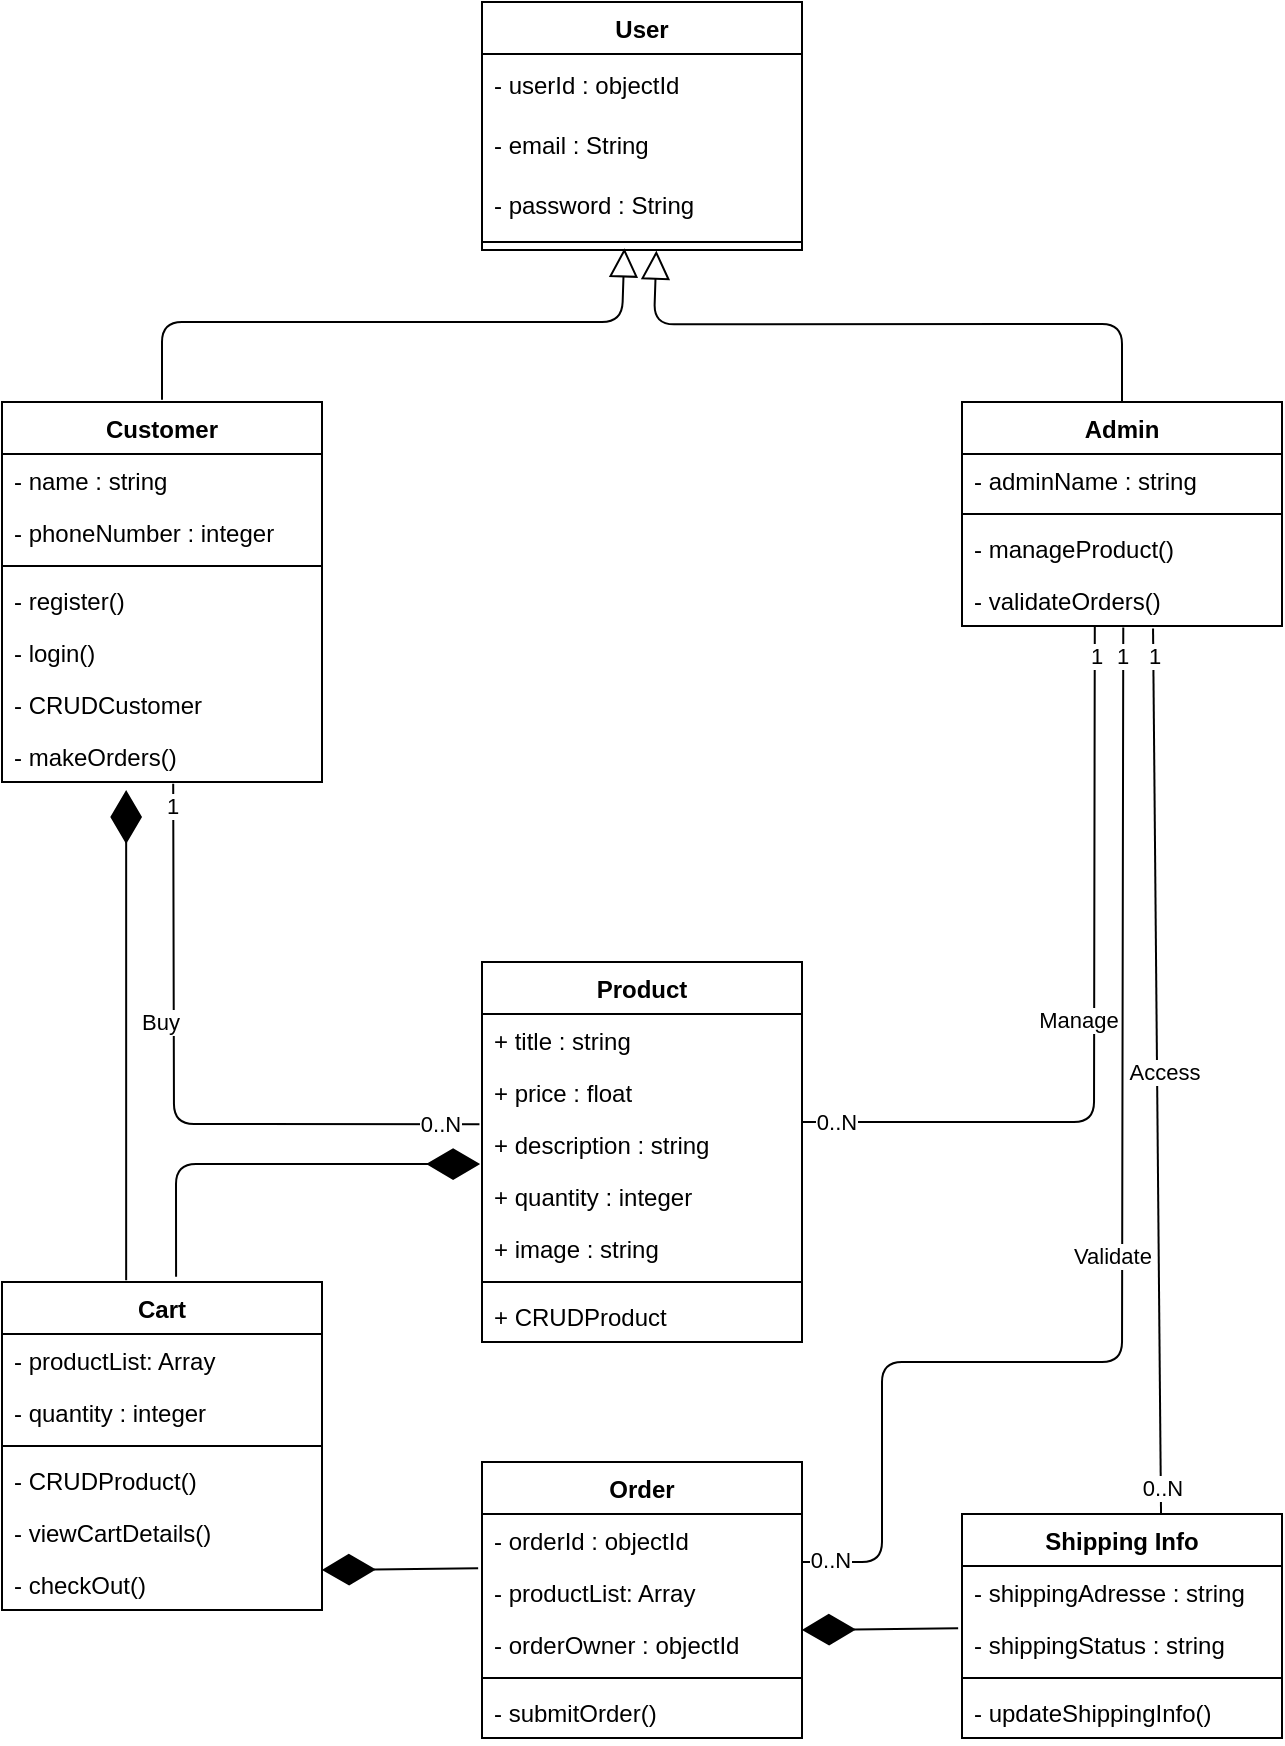 <mxfile>
    <diagram id="tCnXhqCqt-z6xujItgWQ" name="Page-1">
        <mxGraphModel dx="858" dy="628" grid="1" gridSize="10" guides="1" tooltips="1" connect="1" arrows="1" fold="1" page="1" pageScale="1" pageWidth="827" pageHeight="1169" math="0" shadow="0">
            <root>
                <mxCell id="0"/>
                <mxCell id="1" parent="0"/>
                <mxCell id="18" value="User" style="swimlane;fontStyle=1;align=center;verticalAlign=top;childLayout=stackLayout;horizontal=1;startSize=26;horizontalStack=0;resizeParent=1;resizeParentMax=0;resizeLast=0;collapsible=1;marginBottom=0;" parent="1" vertex="1">
                    <mxGeometry x="320" y="40" width="160" height="124" as="geometry"/>
                </mxCell>
                <mxCell id="15" value="- userId : objectId" style="text;strokeColor=none;fillColor=none;align=left;verticalAlign=middle;spacingLeft=4;spacingRight=4;overflow=hidden;points=[[0,0.5],[1,0.5]];portConstraint=eastwest;rotatable=0;" parent="18" vertex="1">
                    <mxGeometry y="26" width="160" height="30" as="geometry"/>
                </mxCell>
                <mxCell id="16" value="- email : String" style="text;strokeColor=none;fillColor=none;align=left;verticalAlign=middle;spacingLeft=4;spacingRight=4;overflow=hidden;points=[[0,0.5],[1,0.5]];portConstraint=eastwest;rotatable=0;" parent="18" vertex="1">
                    <mxGeometry y="56" width="160" height="30" as="geometry"/>
                </mxCell>
                <mxCell id="17" value="- password : String" style="text;strokeColor=none;fillColor=none;align=left;verticalAlign=middle;spacingLeft=4;spacingRight=4;overflow=hidden;points=[[0,0.5],[1,0.5]];portConstraint=eastwest;rotatable=0;" parent="18" vertex="1">
                    <mxGeometry y="86" width="160" height="30" as="geometry"/>
                </mxCell>
                <mxCell id="20" value="" style="line;strokeWidth=1;fillColor=none;align=left;verticalAlign=middle;spacingTop=-1;spacingLeft=3;spacingRight=3;rotatable=0;labelPosition=right;points=[];portConstraint=eastwest;" parent="18" vertex="1">
                    <mxGeometry y="116" width="160" height="8" as="geometry"/>
                </mxCell>
                <mxCell id="22" value="Customer" style="swimlane;fontStyle=1;align=center;verticalAlign=top;childLayout=stackLayout;horizontal=1;startSize=26;horizontalStack=0;resizeParent=1;resizeParentMax=0;resizeLast=0;collapsible=1;marginBottom=0;" parent="1" vertex="1">
                    <mxGeometry x="80" y="240" width="160" height="190" as="geometry"/>
                </mxCell>
                <mxCell id="23" value="- name : string" style="text;strokeColor=none;fillColor=none;align=left;verticalAlign=top;spacingLeft=4;spacingRight=4;overflow=hidden;rotatable=0;points=[[0,0.5],[1,0.5]];portConstraint=eastwest;" parent="22" vertex="1">
                    <mxGeometry y="26" width="160" height="26" as="geometry"/>
                </mxCell>
                <mxCell id="108" value="- phoneNumber : integer" style="text;strokeColor=none;fillColor=none;align=left;verticalAlign=top;spacingLeft=4;spacingRight=4;overflow=hidden;rotatable=0;points=[[0,0.5],[1,0.5]];portConstraint=eastwest;" parent="22" vertex="1">
                    <mxGeometry y="52" width="160" height="26" as="geometry"/>
                </mxCell>
                <mxCell id="24" value="" style="line;strokeWidth=1;fillColor=none;align=left;verticalAlign=middle;spacingTop=-1;spacingLeft=3;spacingRight=3;rotatable=0;labelPosition=right;points=[];portConstraint=eastwest;" parent="22" vertex="1">
                    <mxGeometry y="78" width="160" height="8" as="geometry"/>
                </mxCell>
                <mxCell id="25" value="- register()" style="text;strokeColor=none;fillColor=none;align=left;verticalAlign=top;spacingLeft=4;spacingRight=4;overflow=hidden;rotatable=0;points=[[0,0.5],[1,0.5]];portConstraint=eastwest;" parent="22" vertex="1">
                    <mxGeometry y="86" width="160" height="26" as="geometry"/>
                </mxCell>
                <mxCell id="109" value="- login()" style="text;strokeColor=none;fillColor=none;align=left;verticalAlign=top;spacingLeft=4;spacingRight=4;overflow=hidden;rotatable=0;points=[[0,0.5],[1,0.5]];portConstraint=eastwest;" parent="22" vertex="1">
                    <mxGeometry y="112" width="160" height="26" as="geometry"/>
                </mxCell>
                <mxCell id="110" value="- CRUDCustomer" style="text;strokeColor=none;fillColor=none;align=left;verticalAlign=top;spacingLeft=4;spacingRight=4;overflow=hidden;rotatable=0;points=[[0,0.5],[1,0.5]];portConstraint=eastwest;" parent="22" vertex="1">
                    <mxGeometry y="138" width="160" height="26" as="geometry"/>
                </mxCell>
                <mxCell id="112" value="- makeOrders()" style="text;strokeColor=none;fillColor=none;align=left;verticalAlign=top;spacingLeft=4;spacingRight=4;overflow=hidden;rotatable=0;points=[[0,0.5],[1,0.5]];portConstraint=eastwest;" parent="22" vertex="1">
                    <mxGeometry y="164" width="160" height="26" as="geometry"/>
                </mxCell>
                <mxCell id="104" value="Admin" style="swimlane;fontStyle=1;align=center;verticalAlign=top;childLayout=stackLayout;horizontal=1;startSize=26;horizontalStack=0;resizeParent=1;resizeParentMax=0;resizeLast=0;collapsible=1;marginBottom=0;" parent="1" vertex="1">
                    <mxGeometry x="560" y="240" width="160" height="112" as="geometry"/>
                </mxCell>
                <mxCell id="105" value="- adminName : string" style="text;strokeColor=none;fillColor=none;align=left;verticalAlign=top;spacingLeft=4;spacingRight=4;overflow=hidden;rotatable=0;points=[[0,0.5],[1,0.5]];portConstraint=eastwest;" parent="104" vertex="1">
                    <mxGeometry y="26" width="160" height="26" as="geometry"/>
                </mxCell>
                <mxCell id="106" value="" style="line;strokeWidth=1;fillColor=none;align=left;verticalAlign=middle;spacingTop=-1;spacingLeft=3;spacingRight=3;rotatable=0;labelPosition=right;points=[];portConstraint=eastwest;" parent="104" vertex="1">
                    <mxGeometry y="52" width="160" height="8" as="geometry"/>
                </mxCell>
                <mxCell id="107" value="- manageProduct()" style="text;strokeColor=none;fillColor=none;align=left;verticalAlign=top;spacingLeft=4;spacingRight=4;overflow=hidden;rotatable=0;points=[[0,0.5],[1,0.5]];portConstraint=eastwest;" parent="104" vertex="1">
                    <mxGeometry y="60" width="160" height="26" as="geometry"/>
                </mxCell>
                <mxCell id="113" value="- validateOrders()" style="text;strokeColor=none;fillColor=none;align=left;verticalAlign=top;spacingLeft=4;spacingRight=4;overflow=hidden;rotatable=0;points=[[0,0.5],[1,0.5]];portConstraint=eastwest;" parent="104" vertex="1">
                    <mxGeometry y="86" width="160" height="26" as="geometry"/>
                </mxCell>
                <mxCell id="118" value="Cart" style="swimlane;fontStyle=1;align=center;verticalAlign=top;childLayout=stackLayout;horizontal=1;startSize=26;horizontalStack=0;resizeParent=1;resizeParentMax=0;resizeLast=0;collapsible=1;marginBottom=0;" parent="1" vertex="1">
                    <mxGeometry x="80" y="680" width="160" height="164" as="geometry"/>
                </mxCell>
                <mxCell id="115" value="- productList: Array" style="text;strokeColor=none;fillColor=none;align=left;verticalAlign=top;spacingLeft=4;spacingRight=4;overflow=hidden;rotatable=0;points=[[0,0.5],[1,0.5]];portConstraint=eastwest;" parent="118" vertex="1">
                    <mxGeometry y="26" width="160" height="26" as="geometry"/>
                </mxCell>
                <mxCell id="116" value="- quantity : integer" style="text;strokeColor=none;fillColor=none;align=left;verticalAlign=top;spacingLeft=4;spacingRight=4;overflow=hidden;rotatable=0;points=[[0,0.5],[1,0.5]];portConstraint=eastwest;" parent="118" vertex="1">
                    <mxGeometry y="52" width="160" height="26" as="geometry"/>
                </mxCell>
                <mxCell id="120" value="" style="line;strokeWidth=1;fillColor=none;align=left;verticalAlign=middle;spacingTop=-1;spacingLeft=3;spacingRight=3;rotatable=0;labelPosition=right;points=[];portConstraint=eastwest;" parent="118" vertex="1">
                    <mxGeometry y="78" width="160" height="8" as="geometry"/>
                </mxCell>
                <mxCell id="121" value="- CRUDProduct()" style="text;strokeColor=none;fillColor=none;align=left;verticalAlign=top;spacingLeft=4;spacingRight=4;overflow=hidden;rotatable=0;points=[[0,0.5],[1,0.5]];portConstraint=eastwest;" parent="118" vertex="1">
                    <mxGeometry y="86" width="160" height="26" as="geometry"/>
                </mxCell>
                <mxCell id="124" value="- viewCartDetails()" style="text;strokeColor=none;fillColor=none;align=left;verticalAlign=top;spacingLeft=4;spacingRight=4;overflow=hidden;rotatable=0;points=[[0,0.5],[1,0.5]];portConstraint=eastwest;" parent="118" vertex="1">
                    <mxGeometry y="112" width="160" height="26" as="geometry"/>
                </mxCell>
                <mxCell id="125" value="- checkOut()" style="text;strokeColor=none;fillColor=none;align=left;verticalAlign=top;spacingLeft=4;spacingRight=4;overflow=hidden;rotatable=0;points=[[0,0.5],[1,0.5]];portConstraint=eastwest;" parent="118" vertex="1">
                    <mxGeometry y="138" width="160" height="26" as="geometry"/>
                </mxCell>
                <mxCell id="126" value="Product" style="swimlane;fontStyle=1;align=center;verticalAlign=top;childLayout=stackLayout;horizontal=1;startSize=26;horizontalStack=0;resizeParent=1;resizeParentMax=0;resizeLast=0;collapsible=1;marginBottom=0;" parent="1" vertex="1">
                    <mxGeometry x="320" y="520" width="160" height="190" as="geometry"/>
                </mxCell>
                <mxCell id="127" value="+ title : string" style="text;strokeColor=none;fillColor=none;align=left;verticalAlign=top;spacingLeft=4;spacingRight=4;overflow=hidden;rotatable=0;points=[[0,0.5],[1,0.5]];portConstraint=eastwest;" parent="126" vertex="1">
                    <mxGeometry y="26" width="160" height="26" as="geometry"/>
                </mxCell>
                <mxCell id="130" value="+ price : float" style="text;strokeColor=none;fillColor=none;align=left;verticalAlign=top;spacingLeft=4;spacingRight=4;overflow=hidden;rotatable=0;points=[[0,0.5],[1,0.5]];portConstraint=eastwest;" parent="126" vertex="1">
                    <mxGeometry y="52" width="160" height="26" as="geometry"/>
                </mxCell>
                <mxCell id="131" value="+ description : string" style="text;strokeColor=none;fillColor=none;align=left;verticalAlign=top;spacingLeft=4;spacingRight=4;overflow=hidden;rotatable=0;points=[[0,0.5],[1,0.5]];portConstraint=eastwest;" parent="126" vertex="1">
                    <mxGeometry y="78" width="160" height="26" as="geometry"/>
                </mxCell>
                <mxCell id="132" value="+ quantity : integer" style="text;strokeColor=none;fillColor=none;align=left;verticalAlign=top;spacingLeft=4;spacingRight=4;overflow=hidden;rotatable=0;points=[[0,0.5],[1,0.5]];portConstraint=eastwest;" parent="126" vertex="1">
                    <mxGeometry y="104" width="160" height="26" as="geometry"/>
                </mxCell>
                <mxCell id="133" value="+ image : string" style="text;strokeColor=none;fillColor=none;align=left;verticalAlign=top;spacingLeft=4;spacingRight=4;overflow=hidden;rotatable=0;points=[[0,0.5],[1,0.5]];portConstraint=eastwest;" parent="126" vertex="1">
                    <mxGeometry y="130" width="160" height="26" as="geometry"/>
                </mxCell>
                <mxCell id="128" value="" style="line;strokeWidth=1;fillColor=none;align=left;verticalAlign=middle;spacingTop=-1;spacingLeft=3;spacingRight=3;rotatable=0;labelPosition=right;points=[];portConstraint=eastwest;" parent="126" vertex="1">
                    <mxGeometry y="156" width="160" height="8" as="geometry"/>
                </mxCell>
                <mxCell id="129" value="+ CRUDProduct" style="text;strokeColor=none;fillColor=none;align=left;verticalAlign=top;spacingLeft=4;spacingRight=4;overflow=hidden;rotatable=0;points=[[0,0.5],[1,0.5]];portConstraint=eastwest;" parent="126" vertex="1">
                    <mxGeometry y="164" width="160" height="26" as="geometry"/>
                </mxCell>
                <mxCell id="135" value="Order" style="swimlane;fontStyle=1;align=center;verticalAlign=top;childLayout=stackLayout;horizontal=1;startSize=26;horizontalStack=0;resizeParent=1;resizeParentMax=0;resizeLast=0;collapsible=1;marginBottom=0;" parent="1" vertex="1">
                    <mxGeometry x="320" y="770" width="160" height="138" as="geometry"/>
                </mxCell>
                <mxCell id="136" value="- orderId : objectId" style="text;strokeColor=none;fillColor=none;align=left;verticalAlign=top;spacingLeft=4;spacingRight=4;overflow=hidden;rotatable=0;points=[[0,0.5],[1,0.5]];portConstraint=eastwest;" parent="135" vertex="1">
                    <mxGeometry y="26" width="160" height="26" as="geometry"/>
                </mxCell>
                <mxCell id="140" value="- productList: Array" style="text;strokeColor=none;fillColor=none;align=left;verticalAlign=top;spacingLeft=4;spacingRight=4;overflow=hidden;rotatable=0;points=[[0,0.5],[1,0.5]];portConstraint=eastwest;" parent="135" vertex="1">
                    <mxGeometry y="52" width="160" height="26" as="geometry"/>
                </mxCell>
                <mxCell id="141" value="- orderOwner : objectId" style="text;strokeColor=none;fillColor=none;align=left;verticalAlign=top;spacingLeft=4;spacingRight=4;overflow=hidden;rotatable=0;points=[[0,0.5],[1,0.5]];portConstraint=eastwest;" parent="135" vertex="1">
                    <mxGeometry y="78" width="160" height="26" as="geometry"/>
                </mxCell>
                <mxCell id="137" value="" style="line;strokeWidth=1;fillColor=none;align=left;verticalAlign=middle;spacingTop=-1;spacingLeft=3;spacingRight=3;rotatable=0;labelPosition=right;points=[];portConstraint=eastwest;" parent="135" vertex="1">
                    <mxGeometry y="104" width="160" height="8" as="geometry"/>
                </mxCell>
                <mxCell id="138" value="- submitOrder()" style="text;strokeColor=none;fillColor=none;align=left;verticalAlign=top;spacingLeft=4;spacingRight=4;overflow=hidden;rotatable=0;points=[[0,0.5],[1,0.5]];portConstraint=eastwest;" parent="135" vertex="1">
                    <mxGeometry y="112" width="160" height="26" as="geometry"/>
                </mxCell>
                <mxCell id="143" value="" style="endArrow=block;endFill=0;endSize=12;html=1;entryX=0.445;entryY=0.888;entryDx=0;entryDy=0;entryPerimeter=0;" parent="1" target="20" edge="1">
                    <mxGeometry width="160" relative="1" as="geometry">
                        <mxPoint x="160" y="238.82" as="sourcePoint"/>
                        <mxPoint x="390" y="170" as="targetPoint"/>
                        <Array as="points">
                            <mxPoint x="160" y="200"/>
                            <mxPoint x="390" y="200"/>
                        </Array>
                    </mxGeometry>
                </mxCell>
                <mxCell id="145" value="" style="endArrow=block;endFill=0;endSize=12;html=1;entryX=0.445;entryY=0.888;entryDx=0;entryDy=0;entryPerimeter=0;exitX=0.5;exitY=0;exitDx=0;exitDy=0;" parent="1" source="104" edge="1">
                    <mxGeometry width="160" relative="1" as="geometry">
                        <mxPoint x="176" y="240.0" as="sourcePoint"/>
                        <mxPoint x="407.2" y="164.284" as="targetPoint"/>
                        <Array as="points">
                            <mxPoint x="640" y="201"/>
                            <mxPoint x="406" y="201.18"/>
                        </Array>
                    </mxGeometry>
                </mxCell>
                <mxCell id="146" value="Shipping Info" style="swimlane;fontStyle=1;align=center;verticalAlign=top;childLayout=stackLayout;horizontal=1;startSize=26;horizontalStack=0;resizeParent=1;resizeParentMax=0;resizeLast=0;collapsible=1;marginBottom=0;" parent="1" vertex="1">
                    <mxGeometry x="560" y="796" width="160" height="112" as="geometry"/>
                </mxCell>
                <mxCell id="147" value="- shippingAdresse : string" style="text;strokeColor=none;fillColor=none;align=left;verticalAlign=top;spacingLeft=4;spacingRight=4;overflow=hidden;rotatable=0;points=[[0,0.5],[1,0.5]];portConstraint=eastwest;" parent="146" vertex="1">
                    <mxGeometry y="26" width="160" height="26" as="geometry"/>
                </mxCell>
                <mxCell id="173" value="- shippingStatus : string" style="text;strokeColor=none;fillColor=none;align=left;verticalAlign=top;spacingLeft=4;spacingRight=4;overflow=hidden;rotatable=0;points=[[0,0.5],[1,0.5]];portConstraint=eastwest;" parent="146" vertex="1">
                    <mxGeometry y="52" width="160" height="26" as="geometry"/>
                </mxCell>
                <mxCell id="148" value="" style="line;strokeWidth=1;fillColor=none;align=left;verticalAlign=middle;spacingTop=-1;spacingLeft=3;spacingRight=3;rotatable=0;labelPosition=right;points=[];portConstraint=eastwest;" parent="146" vertex="1">
                    <mxGeometry y="78" width="160" height="8" as="geometry"/>
                </mxCell>
                <mxCell id="149" value="- updateShippingInfo()" style="text;strokeColor=none;fillColor=none;align=left;verticalAlign=top;spacingLeft=4;spacingRight=4;overflow=hidden;rotatable=0;points=[[0,0.5],[1,0.5]];portConstraint=eastwest;" parent="146" vertex="1">
                    <mxGeometry y="86" width="160" height="26" as="geometry"/>
                </mxCell>
                <mxCell id="153" value="" style="endArrow=none;html=1;endFill=0;entryX=0.415;entryY=1.005;entryDx=0;entryDy=0;entryPerimeter=0;" parent="1" target="113" edge="1">
                    <mxGeometry relative="1" as="geometry">
                        <mxPoint x="480" y="600" as="sourcePoint"/>
                        <mxPoint x="642" y="360" as="targetPoint"/>
                        <Array as="points">
                            <mxPoint x="626" y="600"/>
                        </Array>
                    </mxGeometry>
                </mxCell>
                <mxCell id="154" value="Manage" style="edgeLabel;resizable=0;html=1;align=center;verticalAlign=middle;" parent="153" connectable="0" vertex="1">
                    <mxGeometry relative="1" as="geometry">
                        <mxPoint x="-8" as="offset"/>
                    </mxGeometry>
                </mxCell>
                <mxCell id="167" value="1" style="edgeLabel;html=1;align=center;verticalAlign=middle;resizable=0;points=[];" parent="153" vertex="1" connectable="0">
                    <mxGeometry x="0.926" relative="1" as="geometry">
                        <mxPoint as="offset"/>
                    </mxGeometry>
                </mxCell>
                <mxCell id="169" value="0..N" style="edgeLabel;html=1;align=center;verticalAlign=middle;resizable=0;points=[];" parent="153" vertex="1" connectable="0">
                    <mxGeometry x="-0.915" relative="1" as="geometry">
                        <mxPoint as="offset"/>
                    </mxGeometry>
                </mxCell>
                <mxCell id="155" value="" style="endArrow=none;html=1;exitX=-0.008;exitY=0.122;exitDx=0;exitDy=0;exitPerimeter=0;entryX=0.535;entryY=1.032;entryDx=0;entryDy=0;entryPerimeter=0;endFill=0;" parent="1" source="131" target="112" edge="1">
                    <mxGeometry relative="1" as="geometry">
                        <mxPoint x="370" y="490" as="sourcePoint"/>
                        <mxPoint x="470" y="490" as="targetPoint"/>
                        <Array as="points">
                            <mxPoint x="166" y="601"/>
                        </Array>
                    </mxGeometry>
                </mxCell>
                <mxCell id="156" value="Buy" style="edgeLabel;resizable=0;html=1;align=center;verticalAlign=middle;" parent="155" connectable="0" vertex="1">
                    <mxGeometry relative="1" as="geometry">
                        <mxPoint x="-7" y="-42" as="offset"/>
                    </mxGeometry>
                </mxCell>
                <mxCell id="171" value="1" style="edgeLabel;html=1;align=center;verticalAlign=middle;resizable=0;points=[];" parent="155" vertex="1" connectable="0">
                    <mxGeometry x="0.935" y="-1" relative="1" as="geometry">
                        <mxPoint x="-2" y="1" as="offset"/>
                    </mxGeometry>
                </mxCell>
                <mxCell id="172" value="0..N" style="edgeLabel;html=1;align=center;verticalAlign=middle;resizable=0;points=[];" parent="155" vertex="1" connectable="0">
                    <mxGeometry x="-0.875" y="1" relative="1" as="geometry">
                        <mxPoint y="-1" as="offset"/>
                    </mxGeometry>
                </mxCell>
                <mxCell id="158" value="" style="endArrow=diamondThin;endFill=1;endSize=24;html=1;exitX=0.388;exitY=-0.005;exitDx=0;exitDy=0;exitPerimeter=0;entryX=0.388;entryY=1.154;entryDx=0;entryDy=0;entryPerimeter=0;" parent="1" source="118" target="112" edge="1">
                    <mxGeometry width="160" relative="1" as="geometry">
                        <mxPoint x="90" y="630" as="sourcePoint"/>
                        <mxPoint x="250" y="630" as="targetPoint"/>
                    </mxGeometry>
                </mxCell>
                <mxCell id="159" value="" style="endArrow=diamondThin;endFill=1;endSize=24;html=1;exitX=-0.012;exitY=0.042;exitDx=0;exitDy=0;exitPerimeter=0;" parent="1" source="140" edge="1">
                    <mxGeometry width="160" relative="1" as="geometry">
                        <mxPoint x="360" y="700" as="sourcePoint"/>
                        <mxPoint x="240" y="824" as="targetPoint"/>
                    </mxGeometry>
                </mxCell>
                <mxCell id="163" value="" style="endArrow=diamondThin;endFill=1;endSize=24;html=1;exitX=-0.012;exitY=0.042;exitDx=0;exitDy=0;exitPerimeter=0;" parent="1" edge="1">
                    <mxGeometry width="160" relative="1" as="geometry">
                        <mxPoint x="558.08" y="853.092" as="sourcePoint"/>
                        <mxPoint x="480" y="854" as="targetPoint"/>
                    </mxGeometry>
                </mxCell>
                <mxCell id="164" value="" style="endArrow=none;html=1;entryX=0.504;entryY=1.027;entryDx=0;entryDy=0;entryPerimeter=0;endFill=0;" parent="1" target="113" edge="1">
                    <mxGeometry relative="1" as="geometry">
                        <mxPoint x="480" y="820" as="sourcePoint"/>
                        <mxPoint x="700" y="460" as="targetPoint"/>
                        <Array as="points">
                            <mxPoint x="520" y="820"/>
                            <mxPoint x="520" y="720"/>
                            <mxPoint x="640" y="720"/>
                        </Array>
                    </mxGeometry>
                </mxCell>
                <mxCell id="165" value="Validate" style="edgeLabel;resizable=0;html=1;align=center;verticalAlign=middle;" parent="164" connectable="0" vertex="1">
                    <mxGeometry relative="1" as="geometry">
                        <mxPoint x="-5" as="offset"/>
                    </mxGeometry>
                </mxCell>
                <mxCell id="168" value="1" style="edgeLabel;html=1;align=center;verticalAlign=middle;resizable=0;points=[];" parent="164" vertex="1" connectable="0">
                    <mxGeometry x="0.952" y="-3" relative="1" as="geometry">
                        <mxPoint x="-4" y="-1" as="offset"/>
                    </mxGeometry>
                </mxCell>
                <mxCell id="170" value="0..N" style="edgeLabel;html=1;align=center;verticalAlign=middle;resizable=0;points=[];" parent="164" vertex="1" connectable="0">
                    <mxGeometry x="-0.963" relative="1" as="geometry">
                        <mxPoint x="2" y="-1" as="offset"/>
                    </mxGeometry>
                </mxCell>
                <mxCell id="166" value="" style="endArrow=diamondThin;endFill=1;endSize=24;html=1;exitX=0.544;exitY=-0.016;exitDx=0;exitDy=0;entryX=-0.006;entryY=0.885;entryDx=0;entryDy=0;entryPerimeter=0;exitPerimeter=0;" parent="1" source="118" target="131" edge="1">
                    <mxGeometry width="160" relative="1" as="geometry">
                        <mxPoint x="160" y="670" as="sourcePoint"/>
                        <mxPoint x="320" y="670" as="targetPoint"/>
                        <Array as="points">
                            <mxPoint x="167" y="621"/>
                        </Array>
                    </mxGeometry>
                </mxCell>
                <mxCell id="174" value="" style="endArrow=none;html=1;entryX=0.597;entryY=1.049;entryDx=0;entryDy=0;entryPerimeter=0;endFill=0;exitX=0.622;exitY=-0.004;exitDx=0;exitDy=0;exitPerimeter=0;" parent="1" source="146" target="113" edge="1">
                    <mxGeometry relative="1" as="geometry">
                        <mxPoint x="680" y="790" as="sourcePoint"/>
                        <mxPoint x="690" y="560" as="targetPoint"/>
                    </mxGeometry>
                </mxCell>
                <mxCell id="175" value="Access" style="edgeLabel;resizable=0;html=1;align=center;verticalAlign=middle;" parent="174" connectable="0" vertex="1">
                    <mxGeometry relative="1" as="geometry">
                        <mxPoint x="3" as="offset"/>
                    </mxGeometry>
                </mxCell>
                <mxCell id="176" value="1" style="edgeLabel;html=1;align=center;verticalAlign=middle;resizable=0;points=[];" parent="174" vertex="1" connectable="0">
                    <mxGeometry x="0.941" y="-1" relative="1" as="geometry">
                        <mxPoint x="-1" as="offset"/>
                    </mxGeometry>
                </mxCell>
                <mxCell id="177" value="0..N" style="edgeLabel;html=1;align=center;verticalAlign=middle;resizable=0;points=[];" parent="174" vertex="1" connectable="0">
                    <mxGeometry x="-0.943" y="-1" relative="1" as="geometry">
                        <mxPoint x="-1" as="offset"/>
                    </mxGeometry>
                </mxCell>
            </root>
        </mxGraphModel>
    </diagram>
</mxfile>